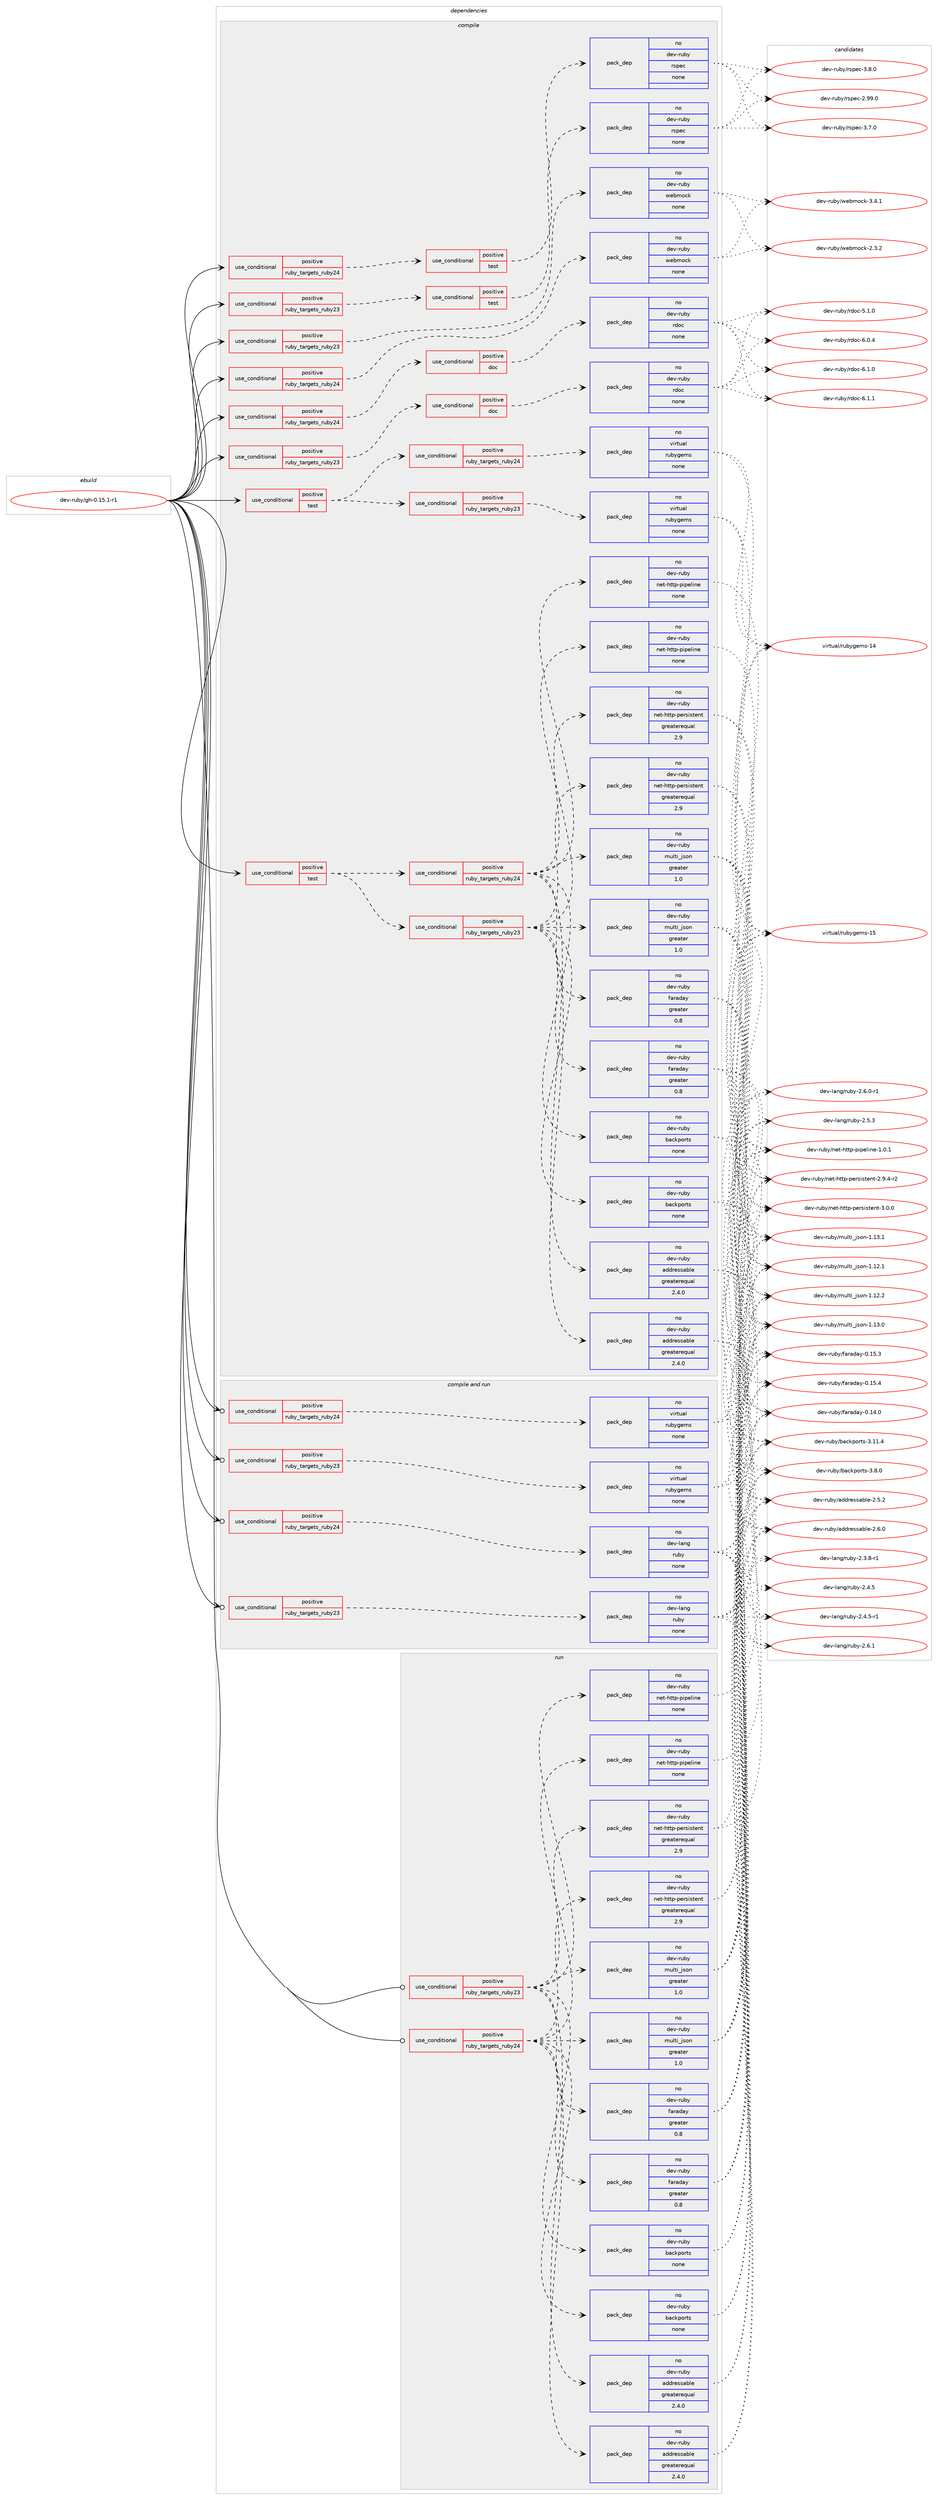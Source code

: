 digraph prolog {

# *************
# Graph options
# *************

newrank=true;
concentrate=true;
compound=true;
graph [rankdir=LR,fontname=Helvetica,fontsize=10,ranksep=1.5];#, ranksep=2.5, nodesep=0.2];
edge  [arrowhead=vee];
node  [fontname=Helvetica,fontsize=10];

# **********
# The ebuild
# **********

subgraph cluster_leftcol {
color=gray;
rank=same;
label=<<i>ebuild</i>>;
id [label="dev-ruby/gh-0.15.1-r1", color=red, width=4, href="../dev-ruby/gh-0.15.1-r1.svg"];
}

# ****************
# The dependencies
# ****************

subgraph cluster_midcol {
color=gray;
label=<<i>dependencies</i>>;
subgraph cluster_compile {
fillcolor="#eeeeee";
style=filled;
label=<<i>compile</i>>;
subgraph cond400730 {
dependency1495104 [label=<<TABLE BORDER="0" CELLBORDER="1" CELLSPACING="0" CELLPADDING="4"><TR><TD ROWSPAN="3" CELLPADDING="10">use_conditional</TD></TR><TR><TD>positive</TD></TR><TR><TD>ruby_targets_ruby23</TD></TR></TABLE>>, shape=none, color=red];
subgraph cond400731 {
dependency1495105 [label=<<TABLE BORDER="0" CELLBORDER="1" CELLSPACING="0" CELLPADDING="4"><TR><TD ROWSPAN="3" CELLPADDING="10">use_conditional</TD></TR><TR><TD>positive</TD></TR><TR><TD>doc</TD></TR></TABLE>>, shape=none, color=red];
subgraph pack1070929 {
dependency1495106 [label=<<TABLE BORDER="0" CELLBORDER="1" CELLSPACING="0" CELLPADDING="4" WIDTH="220"><TR><TD ROWSPAN="6" CELLPADDING="30">pack_dep</TD></TR><TR><TD WIDTH="110">no</TD></TR><TR><TD>dev-ruby</TD></TR><TR><TD>rdoc</TD></TR><TR><TD>none</TD></TR><TR><TD></TD></TR></TABLE>>, shape=none, color=blue];
}
dependency1495105:e -> dependency1495106:w [weight=20,style="dashed",arrowhead="vee"];
}
dependency1495104:e -> dependency1495105:w [weight=20,style="dashed",arrowhead="vee"];
}
id:e -> dependency1495104:w [weight=20,style="solid",arrowhead="vee"];
subgraph cond400732 {
dependency1495107 [label=<<TABLE BORDER="0" CELLBORDER="1" CELLSPACING="0" CELLPADDING="4"><TR><TD ROWSPAN="3" CELLPADDING="10">use_conditional</TD></TR><TR><TD>positive</TD></TR><TR><TD>ruby_targets_ruby23</TD></TR></TABLE>>, shape=none, color=red];
subgraph cond400733 {
dependency1495108 [label=<<TABLE BORDER="0" CELLBORDER="1" CELLSPACING="0" CELLPADDING="4"><TR><TD ROWSPAN="3" CELLPADDING="10">use_conditional</TD></TR><TR><TD>positive</TD></TR><TR><TD>test</TD></TR></TABLE>>, shape=none, color=red];
subgraph pack1070930 {
dependency1495109 [label=<<TABLE BORDER="0" CELLBORDER="1" CELLSPACING="0" CELLPADDING="4" WIDTH="220"><TR><TD ROWSPAN="6" CELLPADDING="30">pack_dep</TD></TR><TR><TD WIDTH="110">no</TD></TR><TR><TD>dev-ruby</TD></TR><TR><TD>rspec</TD></TR><TR><TD>none</TD></TR><TR><TD></TD></TR></TABLE>>, shape=none, color=blue];
}
dependency1495108:e -> dependency1495109:w [weight=20,style="dashed",arrowhead="vee"];
}
dependency1495107:e -> dependency1495108:w [weight=20,style="dashed",arrowhead="vee"];
}
id:e -> dependency1495107:w [weight=20,style="solid",arrowhead="vee"];
subgraph cond400734 {
dependency1495110 [label=<<TABLE BORDER="0" CELLBORDER="1" CELLSPACING="0" CELLPADDING="4"><TR><TD ROWSPAN="3" CELLPADDING="10">use_conditional</TD></TR><TR><TD>positive</TD></TR><TR><TD>ruby_targets_ruby23</TD></TR></TABLE>>, shape=none, color=red];
subgraph pack1070931 {
dependency1495111 [label=<<TABLE BORDER="0" CELLBORDER="1" CELLSPACING="0" CELLPADDING="4" WIDTH="220"><TR><TD ROWSPAN="6" CELLPADDING="30">pack_dep</TD></TR><TR><TD WIDTH="110">no</TD></TR><TR><TD>dev-ruby</TD></TR><TR><TD>webmock</TD></TR><TR><TD>none</TD></TR><TR><TD></TD></TR></TABLE>>, shape=none, color=blue];
}
dependency1495110:e -> dependency1495111:w [weight=20,style="dashed",arrowhead="vee"];
}
id:e -> dependency1495110:w [weight=20,style="solid",arrowhead="vee"];
subgraph cond400735 {
dependency1495112 [label=<<TABLE BORDER="0" CELLBORDER="1" CELLSPACING="0" CELLPADDING="4"><TR><TD ROWSPAN="3" CELLPADDING="10">use_conditional</TD></TR><TR><TD>positive</TD></TR><TR><TD>ruby_targets_ruby24</TD></TR></TABLE>>, shape=none, color=red];
subgraph cond400736 {
dependency1495113 [label=<<TABLE BORDER="0" CELLBORDER="1" CELLSPACING="0" CELLPADDING="4"><TR><TD ROWSPAN="3" CELLPADDING="10">use_conditional</TD></TR><TR><TD>positive</TD></TR><TR><TD>doc</TD></TR></TABLE>>, shape=none, color=red];
subgraph pack1070932 {
dependency1495114 [label=<<TABLE BORDER="0" CELLBORDER="1" CELLSPACING="0" CELLPADDING="4" WIDTH="220"><TR><TD ROWSPAN="6" CELLPADDING="30">pack_dep</TD></TR><TR><TD WIDTH="110">no</TD></TR><TR><TD>dev-ruby</TD></TR><TR><TD>rdoc</TD></TR><TR><TD>none</TD></TR><TR><TD></TD></TR></TABLE>>, shape=none, color=blue];
}
dependency1495113:e -> dependency1495114:w [weight=20,style="dashed",arrowhead="vee"];
}
dependency1495112:e -> dependency1495113:w [weight=20,style="dashed",arrowhead="vee"];
}
id:e -> dependency1495112:w [weight=20,style="solid",arrowhead="vee"];
subgraph cond400737 {
dependency1495115 [label=<<TABLE BORDER="0" CELLBORDER="1" CELLSPACING="0" CELLPADDING="4"><TR><TD ROWSPAN="3" CELLPADDING="10">use_conditional</TD></TR><TR><TD>positive</TD></TR><TR><TD>ruby_targets_ruby24</TD></TR></TABLE>>, shape=none, color=red];
subgraph cond400738 {
dependency1495116 [label=<<TABLE BORDER="0" CELLBORDER="1" CELLSPACING="0" CELLPADDING="4"><TR><TD ROWSPAN="3" CELLPADDING="10">use_conditional</TD></TR><TR><TD>positive</TD></TR><TR><TD>test</TD></TR></TABLE>>, shape=none, color=red];
subgraph pack1070933 {
dependency1495117 [label=<<TABLE BORDER="0" CELLBORDER="1" CELLSPACING="0" CELLPADDING="4" WIDTH="220"><TR><TD ROWSPAN="6" CELLPADDING="30">pack_dep</TD></TR><TR><TD WIDTH="110">no</TD></TR><TR><TD>dev-ruby</TD></TR><TR><TD>rspec</TD></TR><TR><TD>none</TD></TR><TR><TD></TD></TR></TABLE>>, shape=none, color=blue];
}
dependency1495116:e -> dependency1495117:w [weight=20,style="dashed",arrowhead="vee"];
}
dependency1495115:e -> dependency1495116:w [weight=20,style="dashed",arrowhead="vee"];
}
id:e -> dependency1495115:w [weight=20,style="solid",arrowhead="vee"];
subgraph cond400739 {
dependency1495118 [label=<<TABLE BORDER="0" CELLBORDER="1" CELLSPACING="0" CELLPADDING="4"><TR><TD ROWSPAN="3" CELLPADDING="10">use_conditional</TD></TR><TR><TD>positive</TD></TR><TR><TD>ruby_targets_ruby24</TD></TR></TABLE>>, shape=none, color=red];
subgraph pack1070934 {
dependency1495119 [label=<<TABLE BORDER="0" CELLBORDER="1" CELLSPACING="0" CELLPADDING="4" WIDTH="220"><TR><TD ROWSPAN="6" CELLPADDING="30">pack_dep</TD></TR><TR><TD WIDTH="110">no</TD></TR><TR><TD>dev-ruby</TD></TR><TR><TD>webmock</TD></TR><TR><TD>none</TD></TR><TR><TD></TD></TR></TABLE>>, shape=none, color=blue];
}
dependency1495118:e -> dependency1495119:w [weight=20,style="dashed",arrowhead="vee"];
}
id:e -> dependency1495118:w [weight=20,style="solid",arrowhead="vee"];
subgraph cond400740 {
dependency1495120 [label=<<TABLE BORDER="0" CELLBORDER="1" CELLSPACING="0" CELLPADDING="4"><TR><TD ROWSPAN="3" CELLPADDING="10">use_conditional</TD></TR><TR><TD>positive</TD></TR><TR><TD>test</TD></TR></TABLE>>, shape=none, color=red];
subgraph cond400741 {
dependency1495121 [label=<<TABLE BORDER="0" CELLBORDER="1" CELLSPACING="0" CELLPADDING="4"><TR><TD ROWSPAN="3" CELLPADDING="10">use_conditional</TD></TR><TR><TD>positive</TD></TR><TR><TD>ruby_targets_ruby23</TD></TR></TABLE>>, shape=none, color=red];
subgraph pack1070935 {
dependency1495122 [label=<<TABLE BORDER="0" CELLBORDER="1" CELLSPACING="0" CELLPADDING="4" WIDTH="220"><TR><TD ROWSPAN="6" CELLPADDING="30">pack_dep</TD></TR><TR><TD WIDTH="110">no</TD></TR><TR><TD>dev-ruby</TD></TR><TR><TD>addressable</TD></TR><TR><TD>greaterequal</TD></TR><TR><TD>2.4.0</TD></TR></TABLE>>, shape=none, color=blue];
}
dependency1495121:e -> dependency1495122:w [weight=20,style="dashed",arrowhead="vee"];
subgraph pack1070936 {
dependency1495123 [label=<<TABLE BORDER="0" CELLBORDER="1" CELLSPACING="0" CELLPADDING="4" WIDTH="220"><TR><TD ROWSPAN="6" CELLPADDING="30">pack_dep</TD></TR><TR><TD WIDTH="110">no</TD></TR><TR><TD>dev-ruby</TD></TR><TR><TD>backports</TD></TR><TR><TD>none</TD></TR><TR><TD></TD></TR></TABLE>>, shape=none, color=blue];
}
dependency1495121:e -> dependency1495123:w [weight=20,style="dashed",arrowhead="vee"];
subgraph pack1070937 {
dependency1495124 [label=<<TABLE BORDER="0" CELLBORDER="1" CELLSPACING="0" CELLPADDING="4" WIDTH="220"><TR><TD ROWSPAN="6" CELLPADDING="30">pack_dep</TD></TR><TR><TD WIDTH="110">no</TD></TR><TR><TD>dev-ruby</TD></TR><TR><TD>faraday</TD></TR><TR><TD>greater</TD></TR><TR><TD>0.8</TD></TR></TABLE>>, shape=none, color=blue];
}
dependency1495121:e -> dependency1495124:w [weight=20,style="dashed",arrowhead="vee"];
subgraph pack1070938 {
dependency1495125 [label=<<TABLE BORDER="0" CELLBORDER="1" CELLSPACING="0" CELLPADDING="4" WIDTH="220"><TR><TD ROWSPAN="6" CELLPADDING="30">pack_dep</TD></TR><TR><TD WIDTH="110">no</TD></TR><TR><TD>dev-ruby</TD></TR><TR><TD>multi_json</TD></TR><TR><TD>greater</TD></TR><TR><TD>1.0</TD></TR></TABLE>>, shape=none, color=blue];
}
dependency1495121:e -> dependency1495125:w [weight=20,style="dashed",arrowhead="vee"];
subgraph pack1070939 {
dependency1495126 [label=<<TABLE BORDER="0" CELLBORDER="1" CELLSPACING="0" CELLPADDING="4" WIDTH="220"><TR><TD ROWSPAN="6" CELLPADDING="30">pack_dep</TD></TR><TR><TD WIDTH="110">no</TD></TR><TR><TD>dev-ruby</TD></TR><TR><TD>net-http-persistent</TD></TR><TR><TD>greaterequal</TD></TR><TR><TD>2.9</TD></TR></TABLE>>, shape=none, color=blue];
}
dependency1495121:e -> dependency1495126:w [weight=20,style="dashed",arrowhead="vee"];
subgraph pack1070940 {
dependency1495127 [label=<<TABLE BORDER="0" CELLBORDER="1" CELLSPACING="0" CELLPADDING="4" WIDTH="220"><TR><TD ROWSPAN="6" CELLPADDING="30">pack_dep</TD></TR><TR><TD WIDTH="110">no</TD></TR><TR><TD>dev-ruby</TD></TR><TR><TD>net-http-pipeline</TD></TR><TR><TD>none</TD></TR><TR><TD></TD></TR></TABLE>>, shape=none, color=blue];
}
dependency1495121:e -> dependency1495127:w [weight=20,style="dashed",arrowhead="vee"];
}
dependency1495120:e -> dependency1495121:w [weight=20,style="dashed",arrowhead="vee"];
subgraph cond400742 {
dependency1495128 [label=<<TABLE BORDER="0" CELLBORDER="1" CELLSPACING="0" CELLPADDING="4"><TR><TD ROWSPAN="3" CELLPADDING="10">use_conditional</TD></TR><TR><TD>positive</TD></TR><TR><TD>ruby_targets_ruby24</TD></TR></TABLE>>, shape=none, color=red];
subgraph pack1070941 {
dependency1495129 [label=<<TABLE BORDER="0" CELLBORDER="1" CELLSPACING="0" CELLPADDING="4" WIDTH="220"><TR><TD ROWSPAN="6" CELLPADDING="30">pack_dep</TD></TR><TR><TD WIDTH="110">no</TD></TR><TR><TD>dev-ruby</TD></TR><TR><TD>addressable</TD></TR><TR><TD>greaterequal</TD></TR><TR><TD>2.4.0</TD></TR></TABLE>>, shape=none, color=blue];
}
dependency1495128:e -> dependency1495129:w [weight=20,style="dashed",arrowhead="vee"];
subgraph pack1070942 {
dependency1495130 [label=<<TABLE BORDER="0" CELLBORDER="1" CELLSPACING="0" CELLPADDING="4" WIDTH="220"><TR><TD ROWSPAN="6" CELLPADDING="30">pack_dep</TD></TR><TR><TD WIDTH="110">no</TD></TR><TR><TD>dev-ruby</TD></TR><TR><TD>backports</TD></TR><TR><TD>none</TD></TR><TR><TD></TD></TR></TABLE>>, shape=none, color=blue];
}
dependency1495128:e -> dependency1495130:w [weight=20,style="dashed",arrowhead="vee"];
subgraph pack1070943 {
dependency1495131 [label=<<TABLE BORDER="0" CELLBORDER="1" CELLSPACING="0" CELLPADDING="4" WIDTH="220"><TR><TD ROWSPAN="6" CELLPADDING="30">pack_dep</TD></TR><TR><TD WIDTH="110">no</TD></TR><TR><TD>dev-ruby</TD></TR><TR><TD>faraday</TD></TR><TR><TD>greater</TD></TR><TR><TD>0.8</TD></TR></TABLE>>, shape=none, color=blue];
}
dependency1495128:e -> dependency1495131:w [weight=20,style="dashed",arrowhead="vee"];
subgraph pack1070944 {
dependency1495132 [label=<<TABLE BORDER="0" CELLBORDER="1" CELLSPACING="0" CELLPADDING="4" WIDTH="220"><TR><TD ROWSPAN="6" CELLPADDING="30">pack_dep</TD></TR><TR><TD WIDTH="110">no</TD></TR><TR><TD>dev-ruby</TD></TR><TR><TD>multi_json</TD></TR><TR><TD>greater</TD></TR><TR><TD>1.0</TD></TR></TABLE>>, shape=none, color=blue];
}
dependency1495128:e -> dependency1495132:w [weight=20,style="dashed",arrowhead="vee"];
subgraph pack1070945 {
dependency1495133 [label=<<TABLE BORDER="0" CELLBORDER="1" CELLSPACING="0" CELLPADDING="4" WIDTH="220"><TR><TD ROWSPAN="6" CELLPADDING="30">pack_dep</TD></TR><TR><TD WIDTH="110">no</TD></TR><TR><TD>dev-ruby</TD></TR><TR><TD>net-http-persistent</TD></TR><TR><TD>greaterequal</TD></TR><TR><TD>2.9</TD></TR></TABLE>>, shape=none, color=blue];
}
dependency1495128:e -> dependency1495133:w [weight=20,style="dashed",arrowhead="vee"];
subgraph pack1070946 {
dependency1495134 [label=<<TABLE BORDER="0" CELLBORDER="1" CELLSPACING="0" CELLPADDING="4" WIDTH="220"><TR><TD ROWSPAN="6" CELLPADDING="30">pack_dep</TD></TR><TR><TD WIDTH="110">no</TD></TR><TR><TD>dev-ruby</TD></TR><TR><TD>net-http-pipeline</TD></TR><TR><TD>none</TD></TR><TR><TD></TD></TR></TABLE>>, shape=none, color=blue];
}
dependency1495128:e -> dependency1495134:w [weight=20,style="dashed",arrowhead="vee"];
}
dependency1495120:e -> dependency1495128:w [weight=20,style="dashed",arrowhead="vee"];
}
id:e -> dependency1495120:w [weight=20,style="solid",arrowhead="vee"];
subgraph cond400743 {
dependency1495135 [label=<<TABLE BORDER="0" CELLBORDER="1" CELLSPACING="0" CELLPADDING="4"><TR><TD ROWSPAN="3" CELLPADDING="10">use_conditional</TD></TR><TR><TD>positive</TD></TR><TR><TD>test</TD></TR></TABLE>>, shape=none, color=red];
subgraph cond400744 {
dependency1495136 [label=<<TABLE BORDER="0" CELLBORDER="1" CELLSPACING="0" CELLPADDING="4"><TR><TD ROWSPAN="3" CELLPADDING="10">use_conditional</TD></TR><TR><TD>positive</TD></TR><TR><TD>ruby_targets_ruby23</TD></TR></TABLE>>, shape=none, color=red];
subgraph pack1070947 {
dependency1495137 [label=<<TABLE BORDER="0" CELLBORDER="1" CELLSPACING="0" CELLPADDING="4" WIDTH="220"><TR><TD ROWSPAN="6" CELLPADDING="30">pack_dep</TD></TR><TR><TD WIDTH="110">no</TD></TR><TR><TD>virtual</TD></TR><TR><TD>rubygems</TD></TR><TR><TD>none</TD></TR><TR><TD></TD></TR></TABLE>>, shape=none, color=blue];
}
dependency1495136:e -> dependency1495137:w [weight=20,style="dashed",arrowhead="vee"];
}
dependency1495135:e -> dependency1495136:w [weight=20,style="dashed",arrowhead="vee"];
subgraph cond400745 {
dependency1495138 [label=<<TABLE BORDER="0" CELLBORDER="1" CELLSPACING="0" CELLPADDING="4"><TR><TD ROWSPAN="3" CELLPADDING="10">use_conditional</TD></TR><TR><TD>positive</TD></TR><TR><TD>ruby_targets_ruby24</TD></TR></TABLE>>, shape=none, color=red];
subgraph pack1070948 {
dependency1495139 [label=<<TABLE BORDER="0" CELLBORDER="1" CELLSPACING="0" CELLPADDING="4" WIDTH="220"><TR><TD ROWSPAN="6" CELLPADDING="30">pack_dep</TD></TR><TR><TD WIDTH="110">no</TD></TR><TR><TD>virtual</TD></TR><TR><TD>rubygems</TD></TR><TR><TD>none</TD></TR><TR><TD></TD></TR></TABLE>>, shape=none, color=blue];
}
dependency1495138:e -> dependency1495139:w [weight=20,style="dashed",arrowhead="vee"];
}
dependency1495135:e -> dependency1495138:w [weight=20,style="dashed",arrowhead="vee"];
}
id:e -> dependency1495135:w [weight=20,style="solid",arrowhead="vee"];
}
subgraph cluster_compileandrun {
fillcolor="#eeeeee";
style=filled;
label=<<i>compile and run</i>>;
subgraph cond400746 {
dependency1495140 [label=<<TABLE BORDER="0" CELLBORDER="1" CELLSPACING="0" CELLPADDING="4"><TR><TD ROWSPAN="3" CELLPADDING="10">use_conditional</TD></TR><TR><TD>positive</TD></TR><TR><TD>ruby_targets_ruby23</TD></TR></TABLE>>, shape=none, color=red];
subgraph pack1070949 {
dependency1495141 [label=<<TABLE BORDER="0" CELLBORDER="1" CELLSPACING="0" CELLPADDING="4" WIDTH="220"><TR><TD ROWSPAN="6" CELLPADDING="30">pack_dep</TD></TR><TR><TD WIDTH="110">no</TD></TR><TR><TD>dev-lang</TD></TR><TR><TD>ruby</TD></TR><TR><TD>none</TD></TR><TR><TD></TD></TR></TABLE>>, shape=none, color=blue];
}
dependency1495140:e -> dependency1495141:w [weight=20,style="dashed",arrowhead="vee"];
}
id:e -> dependency1495140:w [weight=20,style="solid",arrowhead="odotvee"];
subgraph cond400747 {
dependency1495142 [label=<<TABLE BORDER="0" CELLBORDER="1" CELLSPACING="0" CELLPADDING="4"><TR><TD ROWSPAN="3" CELLPADDING="10">use_conditional</TD></TR><TR><TD>positive</TD></TR><TR><TD>ruby_targets_ruby23</TD></TR></TABLE>>, shape=none, color=red];
subgraph pack1070950 {
dependency1495143 [label=<<TABLE BORDER="0" CELLBORDER="1" CELLSPACING="0" CELLPADDING="4" WIDTH="220"><TR><TD ROWSPAN="6" CELLPADDING="30">pack_dep</TD></TR><TR><TD WIDTH="110">no</TD></TR><TR><TD>virtual</TD></TR><TR><TD>rubygems</TD></TR><TR><TD>none</TD></TR><TR><TD></TD></TR></TABLE>>, shape=none, color=blue];
}
dependency1495142:e -> dependency1495143:w [weight=20,style="dashed",arrowhead="vee"];
}
id:e -> dependency1495142:w [weight=20,style="solid",arrowhead="odotvee"];
subgraph cond400748 {
dependency1495144 [label=<<TABLE BORDER="0" CELLBORDER="1" CELLSPACING="0" CELLPADDING="4"><TR><TD ROWSPAN="3" CELLPADDING="10">use_conditional</TD></TR><TR><TD>positive</TD></TR><TR><TD>ruby_targets_ruby24</TD></TR></TABLE>>, shape=none, color=red];
subgraph pack1070951 {
dependency1495145 [label=<<TABLE BORDER="0" CELLBORDER="1" CELLSPACING="0" CELLPADDING="4" WIDTH="220"><TR><TD ROWSPAN="6" CELLPADDING="30">pack_dep</TD></TR><TR><TD WIDTH="110">no</TD></TR><TR><TD>dev-lang</TD></TR><TR><TD>ruby</TD></TR><TR><TD>none</TD></TR><TR><TD></TD></TR></TABLE>>, shape=none, color=blue];
}
dependency1495144:e -> dependency1495145:w [weight=20,style="dashed",arrowhead="vee"];
}
id:e -> dependency1495144:w [weight=20,style="solid",arrowhead="odotvee"];
subgraph cond400749 {
dependency1495146 [label=<<TABLE BORDER="0" CELLBORDER="1" CELLSPACING="0" CELLPADDING="4"><TR><TD ROWSPAN="3" CELLPADDING="10">use_conditional</TD></TR><TR><TD>positive</TD></TR><TR><TD>ruby_targets_ruby24</TD></TR></TABLE>>, shape=none, color=red];
subgraph pack1070952 {
dependency1495147 [label=<<TABLE BORDER="0" CELLBORDER="1" CELLSPACING="0" CELLPADDING="4" WIDTH="220"><TR><TD ROWSPAN="6" CELLPADDING="30">pack_dep</TD></TR><TR><TD WIDTH="110">no</TD></TR><TR><TD>virtual</TD></TR><TR><TD>rubygems</TD></TR><TR><TD>none</TD></TR><TR><TD></TD></TR></TABLE>>, shape=none, color=blue];
}
dependency1495146:e -> dependency1495147:w [weight=20,style="dashed",arrowhead="vee"];
}
id:e -> dependency1495146:w [weight=20,style="solid",arrowhead="odotvee"];
}
subgraph cluster_run {
fillcolor="#eeeeee";
style=filled;
label=<<i>run</i>>;
subgraph cond400750 {
dependency1495148 [label=<<TABLE BORDER="0" CELLBORDER="1" CELLSPACING="0" CELLPADDING="4"><TR><TD ROWSPAN="3" CELLPADDING="10">use_conditional</TD></TR><TR><TD>positive</TD></TR><TR><TD>ruby_targets_ruby23</TD></TR></TABLE>>, shape=none, color=red];
subgraph pack1070953 {
dependency1495149 [label=<<TABLE BORDER="0" CELLBORDER="1" CELLSPACING="0" CELLPADDING="4" WIDTH="220"><TR><TD ROWSPAN="6" CELLPADDING="30">pack_dep</TD></TR><TR><TD WIDTH="110">no</TD></TR><TR><TD>dev-ruby</TD></TR><TR><TD>addressable</TD></TR><TR><TD>greaterequal</TD></TR><TR><TD>2.4.0</TD></TR></TABLE>>, shape=none, color=blue];
}
dependency1495148:e -> dependency1495149:w [weight=20,style="dashed",arrowhead="vee"];
subgraph pack1070954 {
dependency1495150 [label=<<TABLE BORDER="0" CELLBORDER="1" CELLSPACING="0" CELLPADDING="4" WIDTH="220"><TR><TD ROWSPAN="6" CELLPADDING="30">pack_dep</TD></TR><TR><TD WIDTH="110">no</TD></TR><TR><TD>dev-ruby</TD></TR><TR><TD>backports</TD></TR><TR><TD>none</TD></TR><TR><TD></TD></TR></TABLE>>, shape=none, color=blue];
}
dependency1495148:e -> dependency1495150:w [weight=20,style="dashed",arrowhead="vee"];
subgraph pack1070955 {
dependency1495151 [label=<<TABLE BORDER="0" CELLBORDER="1" CELLSPACING="0" CELLPADDING="4" WIDTH="220"><TR><TD ROWSPAN="6" CELLPADDING="30">pack_dep</TD></TR><TR><TD WIDTH="110">no</TD></TR><TR><TD>dev-ruby</TD></TR><TR><TD>faraday</TD></TR><TR><TD>greater</TD></TR><TR><TD>0.8</TD></TR></TABLE>>, shape=none, color=blue];
}
dependency1495148:e -> dependency1495151:w [weight=20,style="dashed",arrowhead="vee"];
subgraph pack1070956 {
dependency1495152 [label=<<TABLE BORDER="0" CELLBORDER="1" CELLSPACING="0" CELLPADDING="4" WIDTH="220"><TR><TD ROWSPAN="6" CELLPADDING="30">pack_dep</TD></TR><TR><TD WIDTH="110">no</TD></TR><TR><TD>dev-ruby</TD></TR><TR><TD>multi_json</TD></TR><TR><TD>greater</TD></TR><TR><TD>1.0</TD></TR></TABLE>>, shape=none, color=blue];
}
dependency1495148:e -> dependency1495152:w [weight=20,style="dashed",arrowhead="vee"];
subgraph pack1070957 {
dependency1495153 [label=<<TABLE BORDER="0" CELLBORDER="1" CELLSPACING="0" CELLPADDING="4" WIDTH="220"><TR><TD ROWSPAN="6" CELLPADDING="30">pack_dep</TD></TR><TR><TD WIDTH="110">no</TD></TR><TR><TD>dev-ruby</TD></TR><TR><TD>net-http-persistent</TD></TR><TR><TD>greaterequal</TD></TR><TR><TD>2.9</TD></TR></TABLE>>, shape=none, color=blue];
}
dependency1495148:e -> dependency1495153:w [weight=20,style="dashed",arrowhead="vee"];
subgraph pack1070958 {
dependency1495154 [label=<<TABLE BORDER="0" CELLBORDER="1" CELLSPACING="0" CELLPADDING="4" WIDTH="220"><TR><TD ROWSPAN="6" CELLPADDING="30">pack_dep</TD></TR><TR><TD WIDTH="110">no</TD></TR><TR><TD>dev-ruby</TD></TR><TR><TD>net-http-pipeline</TD></TR><TR><TD>none</TD></TR><TR><TD></TD></TR></TABLE>>, shape=none, color=blue];
}
dependency1495148:e -> dependency1495154:w [weight=20,style="dashed",arrowhead="vee"];
}
id:e -> dependency1495148:w [weight=20,style="solid",arrowhead="odot"];
subgraph cond400751 {
dependency1495155 [label=<<TABLE BORDER="0" CELLBORDER="1" CELLSPACING="0" CELLPADDING="4"><TR><TD ROWSPAN="3" CELLPADDING="10">use_conditional</TD></TR><TR><TD>positive</TD></TR><TR><TD>ruby_targets_ruby24</TD></TR></TABLE>>, shape=none, color=red];
subgraph pack1070959 {
dependency1495156 [label=<<TABLE BORDER="0" CELLBORDER="1" CELLSPACING="0" CELLPADDING="4" WIDTH="220"><TR><TD ROWSPAN="6" CELLPADDING="30">pack_dep</TD></TR><TR><TD WIDTH="110">no</TD></TR><TR><TD>dev-ruby</TD></TR><TR><TD>addressable</TD></TR><TR><TD>greaterequal</TD></TR><TR><TD>2.4.0</TD></TR></TABLE>>, shape=none, color=blue];
}
dependency1495155:e -> dependency1495156:w [weight=20,style="dashed",arrowhead="vee"];
subgraph pack1070960 {
dependency1495157 [label=<<TABLE BORDER="0" CELLBORDER="1" CELLSPACING="0" CELLPADDING="4" WIDTH="220"><TR><TD ROWSPAN="6" CELLPADDING="30">pack_dep</TD></TR><TR><TD WIDTH="110">no</TD></TR><TR><TD>dev-ruby</TD></TR><TR><TD>backports</TD></TR><TR><TD>none</TD></TR><TR><TD></TD></TR></TABLE>>, shape=none, color=blue];
}
dependency1495155:e -> dependency1495157:w [weight=20,style="dashed",arrowhead="vee"];
subgraph pack1070961 {
dependency1495158 [label=<<TABLE BORDER="0" CELLBORDER="1" CELLSPACING="0" CELLPADDING="4" WIDTH="220"><TR><TD ROWSPAN="6" CELLPADDING="30">pack_dep</TD></TR><TR><TD WIDTH="110">no</TD></TR><TR><TD>dev-ruby</TD></TR><TR><TD>faraday</TD></TR><TR><TD>greater</TD></TR><TR><TD>0.8</TD></TR></TABLE>>, shape=none, color=blue];
}
dependency1495155:e -> dependency1495158:w [weight=20,style="dashed",arrowhead="vee"];
subgraph pack1070962 {
dependency1495159 [label=<<TABLE BORDER="0" CELLBORDER="1" CELLSPACING="0" CELLPADDING="4" WIDTH="220"><TR><TD ROWSPAN="6" CELLPADDING="30">pack_dep</TD></TR><TR><TD WIDTH="110">no</TD></TR><TR><TD>dev-ruby</TD></TR><TR><TD>multi_json</TD></TR><TR><TD>greater</TD></TR><TR><TD>1.0</TD></TR></TABLE>>, shape=none, color=blue];
}
dependency1495155:e -> dependency1495159:w [weight=20,style="dashed",arrowhead="vee"];
subgraph pack1070963 {
dependency1495160 [label=<<TABLE BORDER="0" CELLBORDER="1" CELLSPACING="0" CELLPADDING="4" WIDTH="220"><TR><TD ROWSPAN="6" CELLPADDING="30">pack_dep</TD></TR><TR><TD WIDTH="110">no</TD></TR><TR><TD>dev-ruby</TD></TR><TR><TD>net-http-persistent</TD></TR><TR><TD>greaterequal</TD></TR><TR><TD>2.9</TD></TR></TABLE>>, shape=none, color=blue];
}
dependency1495155:e -> dependency1495160:w [weight=20,style="dashed",arrowhead="vee"];
subgraph pack1070964 {
dependency1495161 [label=<<TABLE BORDER="0" CELLBORDER="1" CELLSPACING="0" CELLPADDING="4" WIDTH="220"><TR><TD ROWSPAN="6" CELLPADDING="30">pack_dep</TD></TR><TR><TD WIDTH="110">no</TD></TR><TR><TD>dev-ruby</TD></TR><TR><TD>net-http-pipeline</TD></TR><TR><TD>none</TD></TR><TR><TD></TD></TR></TABLE>>, shape=none, color=blue];
}
dependency1495155:e -> dependency1495161:w [weight=20,style="dashed",arrowhead="vee"];
}
id:e -> dependency1495155:w [weight=20,style="solid",arrowhead="odot"];
}
}

# **************
# The candidates
# **************

subgraph cluster_choices {
rank=same;
color=gray;
label=<<i>candidates</i>>;

subgraph choice1070929 {
color=black;
nodesep=1;
choice10010111845114117981214711410011199455346494648 [label="dev-ruby/rdoc-5.1.0", color=red, width=4,href="../dev-ruby/rdoc-5.1.0.svg"];
choice10010111845114117981214711410011199455446484652 [label="dev-ruby/rdoc-6.0.4", color=red, width=4,href="../dev-ruby/rdoc-6.0.4.svg"];
choice10010111845114117981214711410011199455446494648 [label="dev-ruby/rdoc-6.1.0", color=red, width=4,href="../dev-ruby/rdoc-6.1.0.svg"];
choice10010111845114117981214711410011199455446494649 [label="dev-ruby/rdoc-6.1.1", color=red, width=4,href="../dev-ruby/rdoc-6.1.1.svg"];
dependency1495106:e -> choice10010111845114117981214711410011199455346494648:w [style=dotted,weight="100"];
dependency1495106:e -> choice10010111845114117981214711410011199455446484652:w [style=dotted,weight="100"];
dependency1495106:e -> choice10010111845114117981214711410011199455446494648:w [style=dotted,weight="100"];
dependency1495106:e -> choice10010111845114117981214711410011199455446494649:w [style=dotted,weight="100"];
}
subgraph choice1070930 {
color=black;
nodesep=1;
choice1001011184511411798121471141151121019945504657574648 [label="dev-ruby/rspec-2.99.0", color=red, width=4,href="../dev-ruby/rspec-2.99.0.svg"];
choice10010111845114117981214711411511210199455146554648 [label="dev-ruby/rspec-3.7.0", color=red, width=4,href="../dev-ruby/rspec-3.7.0.svg"];
choice10010111845114117981214711411511210199455146564648 [label="dev-ruby/rspec-3.8.0", color=red, width=4,href="../dev-ruby/rspec-3.8.0.svg"];
dependency1495109:e -> choice1001011184511411798121471141151121019945504657574648:w [style=dotted,weight="100"];
dependency1495109:e -> choice10010111845114117981214711411511210199455146554648:w [style=dotted,weight="100"];
dependency1495109:e -> choice10010111845114117981214711411511210199455146564648:w [style=dotted,weight="100"];
}
subgraph choice1070931 {
color=black;
nodesep=1;
choice1001011184511411798121471191019810911199107455046514650 [label="dev-ruby/webmock-2.3.2", color=red, width=4,href="../dev-ruby/webmock-2.3.2.svg"];
choice1001011184511411798121471191019810911199107455146524649 [label="dev-ruby/webmock-3.4.1", color=red, width=4,href="../dev-ruby/webmock-3.4.1.svg"];
dependency1495111:e -> choice1001011184511411798121471191019810911199107455046514650:w [style=dotted,weight="100"];
dependency1495111:e -> choice1001011184511411798121471191019810911199107455146524649:w [style=dotted,weight="100"];
}
subgraph choice1070932 {
color=black;
nodesep=1;
choice10010111845114117981214711410011199455346494648 [label="dev-ruby/rdoc-5.1.0", color=red, width=4,href="../dev-ruby/rdoc-5.1.0.svg"];
choice10010111845114117981214711410011199455446484652 [label="dev-ruby/rdoc-6.0.4", color=red, width=4,href="../dev-ruby/rdoc-6.0.4.svg"];
choice10010111845114117981214711410011199455446494648 [label="dev-ruby/rdoc-6.1.0", color=red, width=4,href="../dev-ruby/rdoc-6.1.0.svg"];
choice10010111845114117981214711410011199455446494649 [label="dev-ruby/rdoc-6.1.1", color=red, width=4,href="../dev-ruby/rdoc-6.1.1.svg"];
dependency1495114:e -> choice10010111845114117981214711410011199455346494648:w [style=dotted,weight="100"];
dependency1495114:e -> choice10010111845114117981214711410011199455446484652:w [style=dotted,weight="100"];
dependency1495114:e -> choice10010111845114117981214711410011199455446494648:w [style=dotted,weight="100"];
dependency1495114:e -> choice10010111845114117981214711410011199455446494649:w [style=dotted,weight="100"];
}
subgraph choice1070933 {
color=black;
nodesep=1;
choice1001011184511411798121471141151121019945504657574648 [label="dev-ruby/rspec-2.99.0", color=red, width=4,href="../dev-ruby/rspec-2.99.0.svg"];
choice10010111845114117981214711411511210199455146554648 [label="dev-ruby/rspec-3.7.0", color=red, width=4,href="../dev-ruby/rspec-3.7.0.svg"];
choice10010111845114117981214711411511210199455146564648 [label="dev-ruby/rspec-3.8.0", color=red, width=4,href="../dev-ruby/rspec-3.8.0.svg"];
dependency1495117:e -> choice1001011184511411798121471141151121019945504657574648:w [style=dotted,weight="100"];
dependency1495117:e -> choice10010111845114117981214711411511210199455146554648:w [style=dotted,weight="100"];
dependency1495117:e -> choice10010111845114117981214711411511210199455146564648:w [style=dotted,weight="100"];
}
subgraph choice1070934 {
color=black;
nodesep=1;
choice1001011184511411798121471191019810911199107455046514650 [label="dev-ruby/webmock-2.3.2", color=red, width=4,href="../dev-ruby/webmock-2.3.2.svg"];
choice1001011184511411798121471191019810911199107455146524649 [label="dev-ruby/webmock-3.4.1", color=red, width=4,href="../dev-ruby/webmock-3.4.1.svg"];
dependency1495119:e -> choice1001011184511411798121471191019810911199107455046514650:w [style=dotted,weight="100"];
dependency1495119:e -> choice1001011184511411798121471191019810911199107455146524649:w [style=dotted,weight="100"];
}
subgraph choice1070935 {
color=black;
nodesep=1;
choice100101118451141179812147971001001141011151159798108101455046534650 [label="dev-ruby/addressable-2.5.2", color=red, width=4,href="../dev-ruby/addressable-2.5.2.svg"];
choice100101118451141179812147971001001141011151159798108101455046544648 [label="dev-ruby/addressable-2.6.0", color=red, width=4,href="../dev-ruby/addressable-2.6.0.svg"];
dependency1495122:e -> choice100101118451141179812147971001001141011151159798108101455046534650:w [style=dotted,weight="100"];
dependency1495122:e -> choice100101118451141179812147971001001141011151159798108101455046544648:w [style=dotted,weight="100"];
}
subgraph choice1070936 {
color=black;
nodesep=1;
choice10010111845114117981214798979910711211111411611545514649494652 [label="dev-ruby/backports-3.11.4", color=red, width=4,href="../dev-ruby/backports-3.11.4.svg"];
choice100101118451141179812147989799107112111114116115455146564648 [label="dev-ruby/backports-3.8.0", color=red, width=4,href="../dev-ruby/backports-3.8.0.svg"];
dependency1495123:e -> choice10010111845114117981214798979910711211111411611545514649494652:w [style=dotted,weight="100"];
dependency1495123:e -> choice100101118451141179812147989799107112111114116115455146564648:w [style=dotted,weight="100"];
}
subgraph choice1070937 {
color=black;
nodesep=1;
choice10010111845114117981214710297114971009712145484649524648 [label="dev-ruby/faraday-0.14.0", color=red, width=4,href="../dev-ruby/faraday-0.14.0.svg"];
choice10010111845114117981214710297114971009712145484649534651 [label="dev-ruby/faraday-0.15.3", color=red, width=4,href="../dev-ruby/faraday-0.15.3.svg"];
choice10010111845114117981214710297114971009712145484649534652 [label="dev-ruby/faraday-0.15.4", color=red, width=4,href="../dev-ruby/faraday-0.15.4.svg"];
dependency1495124:e -> choice10010111845114117981214710297114971009712145484649524648:w [style=dotted,weight="100"];
dependency1495124:e -> choice10010111845114117981214710297114971009712145484649534651:w [style=dotted,weight="100"];
dependency1495124:e -> choice10010111845114117981214710297114971009712145484649534652:w [style=dotted,weight="100"];
}
subgraph choice1070938 {
color=black;
nodesep=1;
choice1001011184511411798121471091171081161059510611511111045494649504649 [label="dev-ruby/multi_json-1.12.1", color=red, width=4,href="../dev-ruby/multi_json-1.12.1.svg"];
choice1001011184511411798121471091171081161059510611511111045494649504650 [label="dev-ruby/multi_json-1.12.2", color=red, width=4,href="../dev-ruby/multi_json-1.12.2.svg"];
choice1001011184511411798121471091171081161059510611511111045494649514648 [label="dev-ruby/multi_json-1.13.0", color=red, width=4,href="../dev-ruby/multi_json-1.13.0.svg"];
choice1001011184511411798121471091171081161059510611511111045494649514649 [label="dev-ruby/multi_json-1.13.1", color=red, width=4,href="../dev-ruby/multi_json-1.13.1.svg"];
dependency1495125:e -> choice1001011184511411798121471091171081161059510611511111045494649504649:w [style=dotted,weight="100"];
dependency1495125:e -> choice1001011184511411798121471091171081161059510611511111045494649504650:w [style=dotted,weight="100"];
dependency1495125:e -> choice1001011184511411798121471091171081161059510611511111045494649514648:w [style=dotted,weight="100"];
dependency1495125:e -> choice1001011184511411798121471091171081161059510611511111045494649514649:w [style=dotted,weight="100"];
}
subgraph choice1070939 {
color=black;
nodesep=1;
choice10010111845114117981214711010111645104116116112451121011141151051151161011101164550465746524511450 [label="dev-ruby/net-http-persistent-2.9.4-r2", color=red, width=4,href="../dev-ruby/net-http-persistent-2.9.4-r2.svg"];
choice1001011184511411798121471101011164510411611611245112101114115105115116101110116455146484648 [label="dev-ruby/net-http-persistent-3.0.0", color=red, width=4,href="../dev-ruby/net-http-persistent-3.0.0.svg"];
dependency1495126:e -> choice10010111845114117981214711010111645104116116112451121011141151051151161011101164550465746524511450:w [style=dotted,weight="100"];
dependency1495126:e -> choice1001011184511411798121471101011164510411611611245112101114115105115116101110116455146484648:w [style=dotted,weight="100"];
}
subgraph choice1070940 {
color=black;
nodesep=1;
choice1001011184511411798121471101011164510411611611245112105112101108105110101454946484649 [label="dev-ruby/net-http-pipeline-1.0.1", color=red, width=4,href="../dev-ruby/net-http-pipeline-1.0.1.svg"];
dependency1495127:e -> choice1001011184511411798121471101011164510411611611245112105112101108105110101454946484649:w [style=dotted,weight="100"];
}
subgraph choice1070941 {
color=black;
nodesep=1;
choice100101118451141179812147971001001141011151159798108101455046534650 [label="dev-ruby/addressable-2.5.2", color=red, width=4,href="../dev-ruby/addressable-2.5.2.svg"];
choice100101118451141179812147971001001141011151159798108101455046544648 [label="dev-ruby/addressable-2.6.0", color=red, width=4,href="../dev-ruby/addressable-2.6.0.svg"];
dependency1495129:e -> choice100101118451141179812147971001001141011151159798108101455046534650:w [style=dotted,weight="100"];
dependency1495129:e -> choice100101118451141179812147971001001141011151159798108101455046544648:w [style=dotted,weight="100"];
}
subgraph choice1070942 {
color=black;
nodesep=1;
choice10010111845114117981214798979910711211111411611545514649494652 [label="dev-ruby/backports-3.11.4", color=red, width=4,href="../dev-ruby/backports-3.11.4.svg"];
choice100101118451141179812147989799107112111114116115455146564648 [label="dev-ruby/backports-3.8.0", color=red, width=4,href="../dev-ruby/backports-3.8.0.svg"];
dependency1495130:e -> choice10010111845114117981214798979910711211111411611545514649494652:w [style=dotted,weight="100"];
dependency1495130:e -> choice100101118451141179812147989799107112111114116115455146564648:w [style=dotted,weight="100"];
}
subgraph choice1070943 {
color=black;
nodesep=1;
choice10010111845114117981214710297114971009712145484649524648 [label="dev-ruby/faraday-0.14.0", color=red, width=4,href="../dev-ruby/faraday-0.14.0.svg"];
choice10010111845114117981214710297114971009712145484649534651 [label="dev-ruby/faraday-0.15.3", color=red, width=4,href="../dev-ruby/faraday-0.15.3.svg"];
choice10010111845114117981214710297114971009712145484649534652 [label="dev-ruby/faraday-0.15.4", color=red, width=4,href="../dev-ruby/faraday-0.15.4.svg"];
dependency1495131:e -> choice10010111845114117981214710297114971009712145484649524648:w [style=dotted,weight="100"];
dependency1495131:e -> choice10010111845114117981214710297114971009712145484649534651:w [style=dotted,weight="100"];
dependency1495131:e -> choice10010111845114117981214710297114971009712145484649534652:w [style=dotted,weight="100"];
}
subgraph choice1070944 {
color=black;
nodesep=1;
choice1001011184511411798121471091171081161059510611511111045494649504649 [label="dev-ruby/multi_json-1.12.1", color=red, width=4,href="../dev-ruby/multi_json-1.12.1.svg"];
choice1001011184511411798121471091171081161059510611511111045494649504650 [label="dev-ruby/multi_json-1.12.2", color=red, width=4,href="../dev-ruby/multi_json-1.12.2.svg"];
choice1001011184511411798121471091171081161059510611511111045494649514648 [label="dev-ruby/multi_json-1.13.0", color=red, width=4,href="../dev-ruby/multi_json-1.13.0.svg"];
choice1001011184511411798121471091171081161059510611511111045494649514649 [label="dev-ruby/multi_json-1.13.1", color=red, width=4,href="../dev-ruby/multi_json-1.13.1.svg"];
dependency1495132:e -> choice1001011184511411798121471091171081161059510611511111045494649504649:w [style=dotted,weight="100"];
dependency1495132:e -> choice1001011184511411798121471091171081161059510611511111045494649504650:w [style=dotted,weight="100"];
dependency1495132:e -> choice1001011184511411798121471091171081161059510611511111045494649514648:w [style=dotted,weight="100"];
dependency1495132:e -> choice1001011184511411798121471091171081161059510611511111045494649514649:w [style=dotted,weight="100"];
}
subgraph choice1070945 {
color=black;
nodesep=1;
choice10010111845114117981214711010111645104116116112451121011141151051151161011101164550465746524511450 [label="dev-ruby/net-http-persistent-2.9.4-r2", color=red, width=4,href="../dev-ruby/net-http-persistent-2.9.4-r2.svg"];
choice1001011184511411798121471101011164510411611611245112101114115105115116101110116455146484648 [label="dev-ruby/net-http-persistent-3.0.0", color=red, width=4,href="../dev-ruby/net-http-persistent-3.0.0.svg"];
dependency1495133:e -> choice10010111845114117981214711010111645104116116112451121011141151051151161011101164550465746524511450:w [style=dotted,weight="100"];
dependency1495133:e -> choice1001011184511411798121471101011164510411611611245112101114115105115116101110116455146484648:w [style=dotted,weight="100"];
}
subgraph choice1070946 {
color=black;
nodesep=1;
choice1001011184511411798121471101011164510411611611245112105112101108105110101454946484649 [label="dev-ruby/net-http-pipeline-1.0.1", color=red, width=4,href="../dev-ruby/net-http-pipeline-1.0.1.svg"];
dependency1495134:e -> choice1001011184511411798121471101011164510411611611245112105112101108105110101454946484649:w [style=dotted,weight="100"];
}
subgraph choice1070947 {
color=black;
nodesep=1;
choice118105114116117971084711411798121103101109115454952 [label="virtual/rubygems-14", color=red, width=4,href="../virtual/rubygems-14.svg"];
choice118105114116117971084711411798121103101109115454953 [label="virtual/rubygems-15", color=red, width=4,href="../virtual/rubygems-15.svg"];
dependency1495137:e -> choice118105114116117971084711411798121103101109115454952:w [style=dotted,weight="100"];
dependency1495137:e -> choice118105114116117971084711411798121103101109115454953:w [style=dotted,weight="100"];
}
subgraph choice1070948 {
color=black;
nodesep=1;
choice118105114116117971084711411798121103101109115454952 [label="virtual/rubygems-14", color=red, width=4,href="../virtual/rubygems-14.svg"];
choice118105114116117971084711411798121103101109115454953 [label="virtual/rubygems-15", color=red, width=4,href="../virtual/rubygems-15.svg"];
dependency1495139:e -> choice118105114116117971084711411798121103101109115454952:w [style=dotted,weight="100"];
dependency1495139:e -> choice118105114116117971084711411798121103101109115454953:w [style=dotted,weight="100"];
}
subgraph choice1070949 {
color=black;
nodesep=1;
choice100101118451089711010347114117981214550465146564511449 [label="dev-lang/ruby-2.3.8-r1", color=red, width=4,href="../dev-lang/ruby-2.3.8-r1.svg"];
choice10010111845108971101034711411798121455046524653 [label="dev-lang/ruby-2.4.5", color=red, width=4,href="../dev-lang/ruby-2.4.5.svg"];
choice100101118451089711010347114117981214550465246534511449 [label="dev-lang/ruby-2.4.5-r1", color=red, width=4,href="../dev-lang/ruby-2.4.5-r1.svg"];
choice10010111845108971101034711411798121455046534651 [label="dev-lang/ruby-2.5.3", color=red, width=4,href="../dev-lang/ruby-2.5.3.svg"];
choice100101118451089711010347114117981214550465446484511449 [label="dev-lang/ruby-2.6.0-r1", color=red, width=4,href="../dev-lang/ruby-2.6.0-r1.svg"];
choice10010111845108971101034711411798121455046544649 [label="dev-lang/ruby-2.6.1", color=red, width=4,href="../dev-lang/ruby-2.6.1.svg"];
dependency1495141:e -> choice100101118451089711010347114117981214550465146564511449:w [style=dotted,weight="100"];
dependency1495141:e -> choice10010111845108971101034711411798121455046524653:w [style=dotted,weight="100"];
dependency1495141:e -> choice100101118451089711010347114117981214550465246534511449:w [style=dotted,weight="100"];
dependency1495141:e -> choice10010111845108971101034711411798121455046534651:w [style=dotted,weight="100"];
dependency1495141:e -> choice100101118451089711010347114117981214550465446484511449:w [style=dotted,weight="100"];
dependency1495141:e -> choice10010111845108971101034711411798121455046544649:w [style=dotted,weight="100"];
}
subgraph choice1070950 {
color=black;
nodesep=1;
choice118105114116117971084711411798121103101109115454952 [label="virtual/rubygems-14", color=red, width=4,href="../virtual/rubygems-14.svg"];
choice118105114116117971084711411798121103101109115454953 [label="virtual/rubygems-15", color=red, width=4,href="../virtual/rubygems-15.svg"];
dependency1495143:e -> choice118105114116117971084711411798121103101109115454952:w [style=dotted,weight="100"];
dependency1495143:e -> choice118105114116117971084711411798121103101109115454953:w [style=dotted,weight="100"];
}
subgraph choice1070951 {
color=black;
nodesep=1;
choice100101118451089711010347114117981214550465146564511449 [label="dev-lang/ruby-2.3.8-r1", color=red, width=4,href="../dev-lang/ruby-2.3.8-r1.svg"];
choice10010111845108971101034711411798121455046524653 [label="dev-lang/ruby-2.4.5", color=red, width=4,href="../dev-lang/ruby-2.4.5.svg"];
choice100101118451089711010347114117981214550465246534511449 [label="dev-lang/ruby-2.4.5-r1", color=red, width=4,href="../dev-lang/ruby-2.4.5-r1.svg"];
choice10010111845108971101034711411798121455046534651 [label="dev-lang/ruby-2.5.3", color=red, width=4,href="../dev-lang/ruby-2.5.3.svg"];
choice100101118451089711010347114117981214550465446484511449 [label="dev-lang/ruby-2.6.0-r1", color=red, width=4,href="../dev-lang/ruby-2.6.0-r1.svg"];
choice10010111845108971101034711411798121455046544649 [label="dev-lang/ruby-2.6.1", color=red, width=4,href="../dev-lang/ruby-2.6.1.svg"];
dependency1495145:e -> choice100101118451089711010347114117981214550465146564511449:w [style=dotted,weight="100"];
dependency1495145:e -> choice10010111845108971101034711411798121455046524653:w [style=dotted,weight="100"];
dependency1495145:e -> choice100101118451089711010347114117981214550465246534511449:w [style=dotted,weight="100"];
dependency1495145:e -> choice10010111845108971101034711411798121455046534651:w [style=dotted,weight="100"];
dependency1495145:e -> choice100101118451089711010347114117981214550465446484511449:w [style=dotted,weight="100"];
dependency1495145:e -> choice10010111845108971101034711411798121455046544649:w [style=dotted,weight="100"];
}
subgraph choice1070952 {
color=black;
nodesep=1;
choice118105114116117971084711411798121103101109115454952 [label="virtual/rubygems-14", color=red, width=4,href="../virtual/rubygems-14.svg"];
choice118105114116117971084711411798121103101109115454953 [label="virtual/rubygems-15", color=red, width=4,href="../virtual/rubygems-15.svg"];
dependency1495147:e -> choice118105114116117971084711411798121103101109115454952:w [style=dotted,weight="100"];
dependency1495147:e -> choice118105114116117971084711411798121103101109115454953:w [style=dotted,weight="100"];
}
subgraph choice1070953 {
color=black;
nodesep=1;
choice100101118451141179812147971001001141011151159798108101455046534650 [label="dev-ruby/addressable-2.5.2", color=red, width=4,href="../dev-ruby/addressable-2.5.2.svg"];
choice100101118451141179812147971001001141011151159798108101455046544648 [label="dev-ruby/addressable-2.6.0", color=red, width=4,href="../dev-ruby/addressable-2.6.0.svg"];
dependency1495149:e -> choice100101118451141179812147971001001141011151159798108101455046534650:w [style=dotted,weight="100"];
dependency1495149:e -> choice100101118451141179812147971001001141011151159798108101455046544648:w [style=dotted,weight="100"];
}
subgraph choice1070954 {
color=black;
nodesep=1;
choice10010111845114117981214798979910711211111411611545514649494652 [label="dev-ruby/backports-3.11.4", color=red, width=4,href="../dev-ruby/backports-3.11.4.svg"];
choice100101118451141179812147989799107112111114116115455146564648 [label="dev-ruby/backports-3.8.0", color=red, width=4,href="../dev-ruby/backports-3.8.0.svg"];
dependency1495150:e -> choice10010111845114117981214798979910711211111411611545514649494652:w [style=dotted,weight="100"];
dependency1495150:e -> choice100101118451141179812147989799107112111114116115455146564648:w [style=dotted,weight="100"];
}
subgraph choice1070955 {
color=black;
nodesep=1;
choice10010111845114117981214710297114971009712145484649524648 [label="dev-ruby/faraday-0.14.0", color=red, width=4,href="../dev-ruby/faraday-0.14.0.svg"];
choice10010111845114117981214710297114971009712145484649534651 [label="dev-ruby/faraday-0.15.3", color=red, width=4,href="../dev-ruby/faraday-0.15.3.svg"];
choice10010111845114117981214710297114971009712145484649534652 [label="dev-ruby/faraday-0.15.4", color=red, width=4,href="../dev-ruby/faraday-0.15.4.svg"];
dependency1495151:e -> choice10010111845114117981214710297114971009712145484649524648:w [style=dotted,weight="100"];
dependency1495151:e -> choice10010111845114117981214710297114971009712145484649534651:w [style=dotted,weight="100"];
dependency1495151:e -> choice10010111845114117981214710297114971009712145484649534652:w [style=dotted,weight="100"];
}
subgraph choice1070956 {
color=black;
nodesep=1;
choice1001011184511411798121471091171081161059510611511111045494649504649 [label="dev-ruby/multi_json-1.12.1", color=red, width=4,href="../dev-ruby/multi_json-1.12.1.svg"];
choice1001011184511411798121471091171081161059510611511111045494649504650 [label="dev-ruby/multi_json-1.12.2", color=red, width=4,href="../dev-ruby/multi_json-1.12.2.svg"];
choice1001011184511411798121471091171081161059510611511111045494649514648 [label="dev-ruby/multi_json-1.13.0", color=red, width=4,href="../dev-ruby/multi_json-1.13.0.svg"];
choice1001011184511411798121471091171081161059510611511111045494649514649 [label="dev-ruby/multi_json-1.13.1", color=red, width=4,href="../dev-ruby/multi_json-1.13.1.svg"];
dependency1495152:e -> choice1001011184511411798121471091171081161059510611511111045494649504649:w [style=dotted,weight="100"];
dependency1495152:e -> choice1001011184511411798121471091171081161059510611511111045494649504650:w [style=dotted,weight="100"];
dependency1495152:e -> choice1001011184511411798121471091171081161059510611511111045494649514648:w [style=dotted,weight="100"];
dependency1495152:e -> choice1001011184511411798121471091171081161059510611511111045494649514649:w [style=dotted,weight="100"];
}
subgraph choice1070957 {
color=black;
nodesep=1;
choice10010111845114117981214711010111645104116116112451121011141151051151161011101164550465746524511450 [label="dev-ruby/net-http-persistent-2.9.4-r2", color=red, width=4,href="../dev-ruby/net-http-persistent-2.9.4-r2.svg"];
choice1001011184511411798121471101011164510411611611245112101114115105115116101110116455146484648 [label="dev-ruby/net-http-persistent-3.0.0", color=red, width=4,href="../dev-ruby/net-http-persistent-3.0.0.svg"];
dependency1495153:e -> choice10010111845114117981214711010111645104116116112451121011141151051151161011101164550465746524511450:w [style=dotted,weight="100"];
dependency1495153:e -> choice1001011184511411798121471101011164510411611611245112101114115105115116101110116455146484648:w [style=dotted,weight="100"];
}
subgraph choice1070958 {
color=black;
nodesep=1;
choice1001011184511411798121471101011164510411611611245112105112101108105110101454946484649 [label="dev-ruby/net-http-pipeline-1.0.1", color=red, width=4,href="../dev-ruby/net-http-pipeline-1.0.1.svg"];
dependency1495154:e -> choice1001011184511411798121471101011164510411611611245112105112101108105110101454946484649:w [style=dotted,weight="100"];
}
subgraph choice1070959 {
color=black;
nodesep=1;
choice100101118451141179812147971001001141011151159798108101455046534650 [label="dev-ruby/addressable-2.5.2", color=red, width=4,href="../dev-ruby/addressable-2.5.2.svg"];
choice100101118451141179812147971001001141011151159798108101455046544648 [label="dev-ruby/addressable-2.6.0", color=red, width=4,href="../dev-ruby/addressable-2.6.0.svg"];
dependency1495156:e -> choice100101118451141179812147971001001141011151159798108101455046534650:w [style=dotted,weight="100"];
dependency1495156:e -> choice100101118451141179812147971001001141011151159798108101455046544648:w [style=dotted,weight="100"];
}
subgraph choice1070960 {
color=black;
nodesep=1;
choice10010111845114117981214798979910711211111411611545514649494652 [label="dev-ruby/backports-3.11.4", color=red, width=4,href="../dev-ruby/backports-3.11.4.svg"];
choice100101118451141179812147989799107112111114116115455146564648 [label="dev-ruby/backports-3.8.0", color=red, width=4,href="../dev-ruby/backports-3.8.0.svg"];
dependency1495157:e -> choice10010111845114117981214798979910711211111411611545514649494652:w [style=dotted,weight="100"];
dependency1495157:e -> choice100101118451141179812147989799107112111114116115455146564648:w [style=dotted,weight="100"];
}
subgraph choice1070961 {
color=black;
nodesep=1;
choice10010111845114117981214710297114971009712145484649524648 [label="dev-ruby/faraday-0.14.0", color=red, width=4,href="../dev-ruby/faraday-0.14.0.svg"];
choice10010111845114117981214710297114971009712145484649534651 [label="dev-ruby/faraday-0.15.3", color=red, width=4,href="../dev-ruby/faraday-0.15.3.svg"];
choice10010111845114117981214710297114971009712145484649534652 [label="dev-ruby/faraday-0.15.4", color=red, width=4,href="../dev-ruby/faraday-0.15.4.svg"];
dependency1495158:e -> choice10010111845114117981214710297114971009712145484649524648:w [style=dotted,weight="100"];
dependency1495158:e -> choice10010111845114117981214710297114971009712145484649534651:w [style=dotted,weight="100"];
dependency1495158:e -> choice10010111845114117981214710297114971009712145484649534652:w [style=dotted,weight="100"];
}
subgraph choice1070962 {
color=black;
nodesep=1;
choice1001011184511411798121471091171081161059510611511111045494649504649 [label="dev-ruby/multi_json-1.12.1", color=red, width=4,href="../dev-ruby/multi_json-1.12.1.svg"];
choice1001011184511411798121471091171081161059510611511111045494649504650 [label="dev-ruby/multi_json-1.12.2", color=red, width=4,href="../dev-ruby/multi_json-1.12.2.svg"];
choice1001011184511411798121471091171081161059510611511111045494649514648 [label="dev-ruby/multi_json-1.13.0", color=red, width=4,href="../dev-ruby/multi_json-1.13.0.svg"];
choice1001011184511411798121471091171081161059510611511111045494649514649 [label="dev-ruby/multi_json-1.13.1", color=red, width=4,href="../dev-ruby/multi_json-1.13.1.svg"];
dependency1495159:e -> choice1001011184511411798121471091171081161059510611511111045494649504649:w [style=dotted,weight="100"];
dependency1495159:e -> choice1001011184511411798121471091171081161059510611511111045494649504650:w [style=dotted,weight="100"];
dependency1495159:e -> choice1001011184511411798121471091171081161059510611511111045494649514648:w [style=dotted,weight="100"];
dependency1495159:e -> choice1001011184511411798121471091171081161059510611511111045494649514649:w [style=dotted,weight="100"];
}
subgraph choice1070963 {
color=black;
nodesep=1;
choice10010111845114117981214711010111645104116116112451121011141151051151161011101164550465746524511450 [label="dev-ruby/net-http-persistent-2.9.4-r2", color=red, width=4,href="../dev-ruby/net-http-persistent-2.9.4-r2.svg"];
choice1001011184511411798121471101011164510411611611245112101114115105115116101110116455146484648 [label="dev-ruby/net-http-persistent-3.0.0", color=red, width=4,href="../dev-ruby/net-http-persistent-3.0.0.svg"];
dependency1495160:e -> choice10010111845114117981214711010111645104116116112451121011141151051151161011101164550465746524511450:w [style=dotted,weight="100"];
dependency1495160:e -> choice1001011184511411798121471101011164510411611611245112101114115105115116101110116455146484648:w [style=dotted,weight="100"];
}
subgraph choice1070964 {
color=black;
nodesep=1;
choice1001011184511411798121471101011164510411611611245112105112101108105110101454946484649 [label="dev-ruby/net-http-pipeline-1.0.1", color=red, width=4,href="../dev-ruby/net-http-pipeline-1.0.1.svg"];
dependency1495161:e -> choice1001011184511411798121471101011164510411611611245112105112101108105110101454946484649:w [style=dotted,weight="100"];
}
}

}
